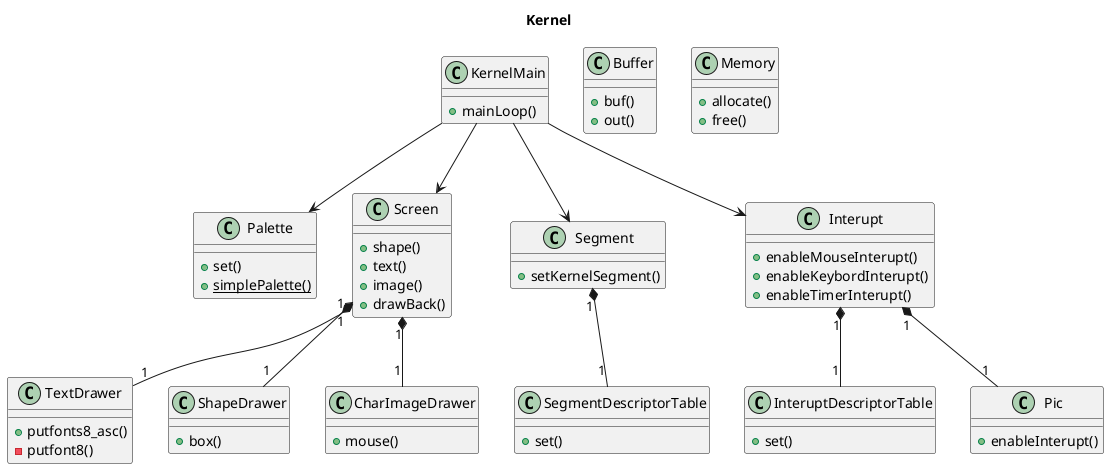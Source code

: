 @startuml

title Kernel

class KernelMain {
    +mainLoop()
}

class Buffer {
    +buf()
    +out()
}

class Memory {
    +allocate()
    +free()
}

class Palette {
    +set()
    {static}+simplePalette()
}

class Screen {
    +shape()
    +text()
    +image()
    +drawBack()
}

class TextDrawer {
    +putfonts8_asc()
    -putfont8()
}

class ShapeDrawer {
    +box()
}

class CharImageDrawer {
    +mouse()
}

class Segment {
    +setKernelSegment()
}

class SegmentDescriptorTable {
    +set()
}

class Interupt {
    +enableMouseInterupt()
    +enableKeybordInterupt()
    +enableTimerInterupt()
}

class InteruptDescriptorTable {
    +set()
}

class Pic {
    +enableInterupt()
}

KernelMain --> Screen
KernelMain --> Palette
KernelMain --> Segment
KernelMain --> Interupt
Screen "1" *-- "1" TextDrawer
Screen "1" *-- "1" ShapeDrawer
Screen "1" *-- "1" CharImageDrawer
Interupt "1" *-- "1" Pic
Segment "1" *-- "1" SegmentDescriptorTable
Interupt "1" *-- "1" InteruptDescriptorTable

@enduml